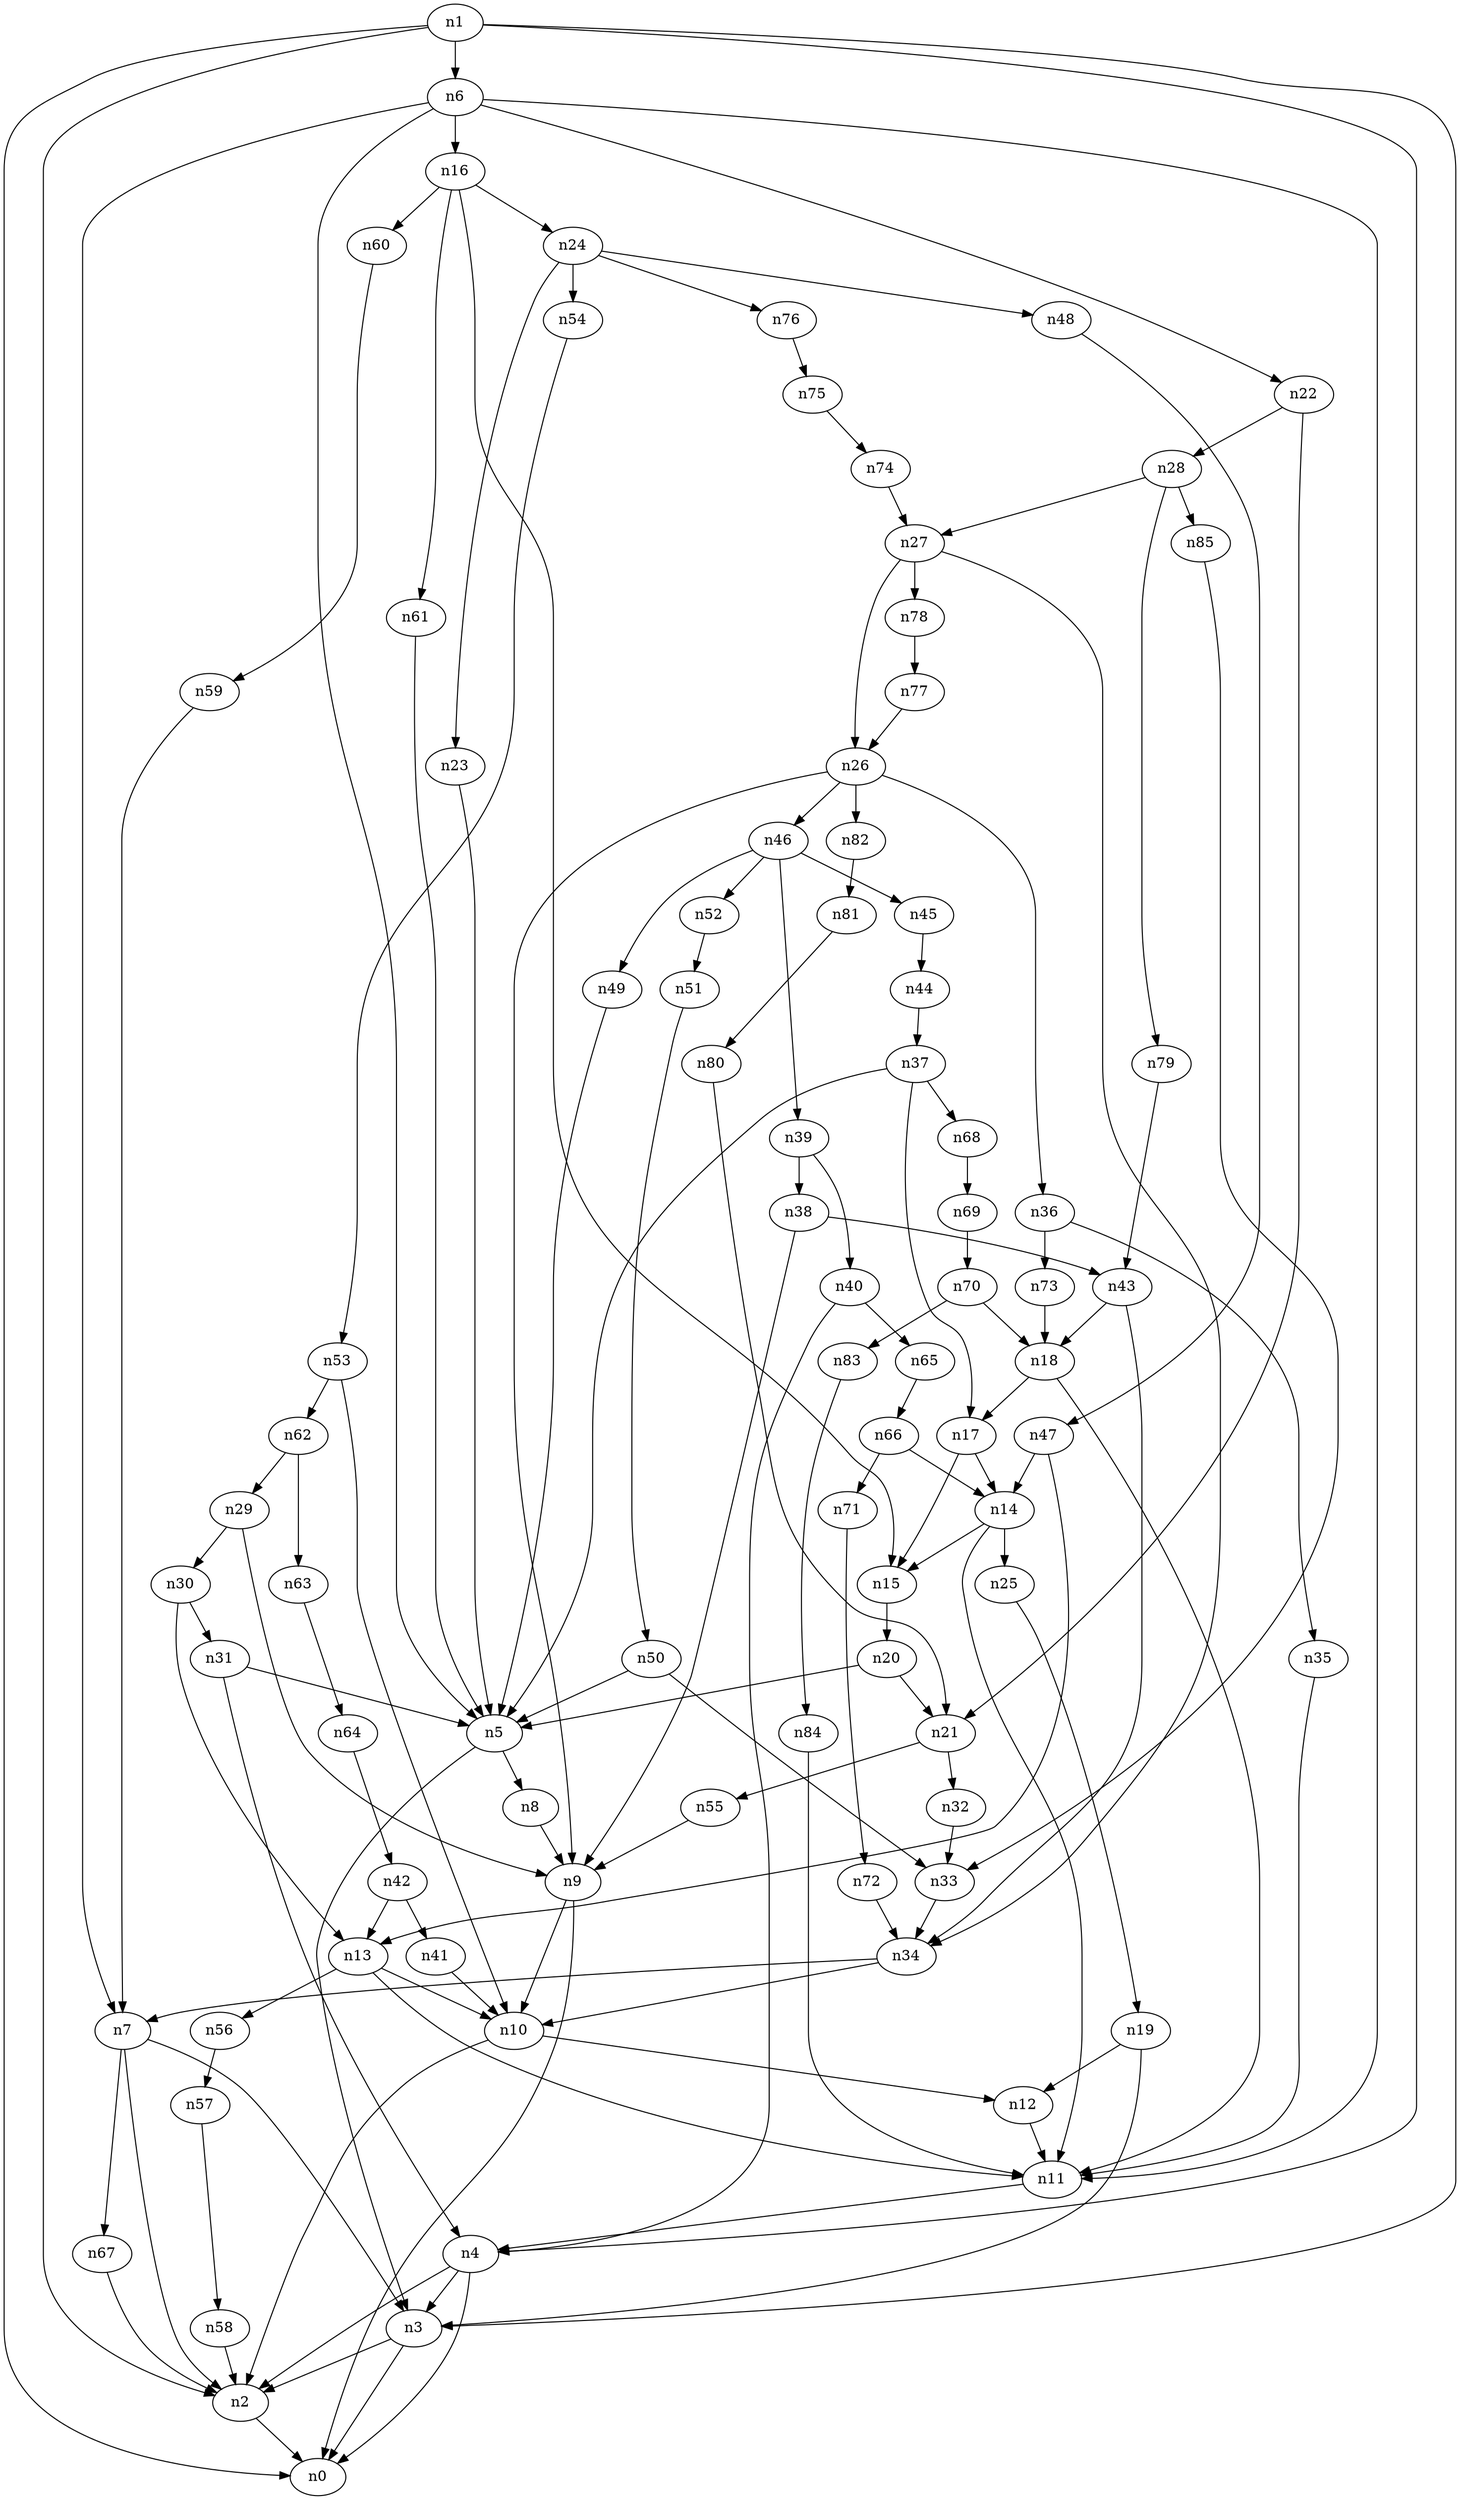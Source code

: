 digraph G {
	n1 -> n0	 [_graphml_id=e0];
	n1 -> n2	 [_graphml_id=e1];
	n1 -> n3	 [_graphml_id=e6];
	n1 -> n4	 [_graphml_id=e9];
	n1 -> n6	 [_graphml_id=e12];
	n2 -> n0	 [_graphml_id=e5];
	n3 -> n0	 [_graphml_id=e8];
	n3 -> n2	 [_graphml_id=e2];
	n4 -> n0	 [_graphml_id=e4];
	n4 -> n2	 [_graphml_id=e7];
	n4 -> n3	 [_graphml_id=e3];
	n5 -> n3	 [_graphml_id=e10];
	n5 -> n8	 [_graphml_id=e16];
	n6 -> n5	 [_graphml_id=e11];
	n6 -> n7	 [_graphml_id=e15];
	n6 -> n11	 [_graphml_id=e35];
	n6 -> n16	 [_graphml_id=e29];
	n6 -> n22	 [_graphml_id=e39];
	n7 -> n2	 [_graphml_id=e14];
	n7 -> n3	 [_graphml_id=e13];
	n7 -> n67	 [_graphml_id=e114];
	n8 -> n9	 [_graphml_id=e17];
	n9 -> n0	 [_graphml_id=e25];
	n9 -> n10	 [_graphml_id=e18];
	n10 -> n2	 [_graphml_id=e19];
	n10 -> n12	 [_graphml_id=e22];
	n11 -> n4	 [_graphml_id=e20];
	n12 -> n11	 [_graphml_id=e21];
	n13 -> n10	 [_graphml_id=e24];
	n13 -> n11	 [_graphml_id=e23];
	n13 -> n56	 [_graphml_id=e96];
	n14 -> n11	 [_graphml_id=e26];
	n14 -> n15	 [_graphml_id=e27];
	n14 -> n25	 [_graphml_id=e44];
	n15 -> n20	 [_graphml_id=e45];
	n16 -> n15	 [_graphml_id=e28];
	n16 -> n24	 [_graphml_id=e42];
	n16 -> n60	 [_graphml_id=e102];
	n16 -> n61	 [_graphml_id=e104];
	n17 -> n14	 [_graphml_id=e65];
	n17 -> n15	 [_graphml_id=e30];
	n18 -> n11	 [_graphml_id=e32];
	n18 -> n17	 [_graphml_id=e31];
	n19 -> n3	 [_graphml_id=e33];
	n19 -> n12	 [_graphml_id=e34];
	n20 -> n5	 [_graphml_id=e36];
	n20 -> n21	 [_graphml_id=e37];
	n21 -> n32	 [_graphml_id=e56];
	n21 -> n55	 [_graphml_id=e94];
	n22 -> n21	 [_graphml_id=e38];
	n22 -> n28	 [_graphml_id=e49];
	n23 -> n5	 [_graphml_id=e40];
	n24 -> n23	 [_graphml_id=e41];
	n24 -> n48	 [_graphml_id=e82];
	n24 -> n54	 [_graphml_id=e92];
	n24 -> n76	 [_graphml_id=e129];
	n25 -> n19	 [_graphml_id=e43];
	n26 -> n9	 [_graphml_id=e46];
	n26 -> n36	 [_graphml_id=e62];
	n26 -> n46	 [_graphml_id=e79];
	n26 -> n82	 [_graphml_id=e139];
	n27 -> n26	 [_graphml_id=e47];
	n27 -> n34	 [_graphml_id=e115];
	n27 -> n78	 [_graphml_id=e132];
	n28 -> n27	 [_graphml_id=e48];
	n28 -> n79	 [_graphml_id=e134];
	n28 -> n85	 [_graphml_id=e144];
	n29 -> n9	 [_graphml_id=e50];
	n29 -> n30	 [_graphml_id=e51];
	n30 -> n13	 [_graphml_id=e52];
	n30 -> n31	 [_graphml_id=e55];
	n31 -> n4	 [_graphml_id=e53];
	n31 -> n5	 [_graphml_id=e54];
	n32 -> n33	 [_graphml_id=e57];
	n33 -> n34	 [_graphml_id=e58];
	n34 -> n7	 [_graphml_id=e85];
	n34 -> n10	 [_graphml_id=e59];
	n35 -> n11	 [_graphml_id=e60];
	n36 -> n35	 [_graphml_id=e61];
	n36 -> n73	 [_graphml_id=e123];
	n37 -> n5	 [_graphml_id=e64];
	n37 -> n17	 [_graphml_id=e63];
	n37 -> n68	 [_graphml_id=e116];
	n38 -> n9	 [_graphml_id=e66];
	n38 -> n43	 [_graphml_id=e73];
	n39 -> n38	 [_graphml_id=e67];
	n39 -> n40	 [_graphml_id=e68];
	n40 -> n4	 [_graphml_id=e69];
	n40 -> n65	 [_graphml_id=e110];
	n41 -> n10	 [_graphml_id=e70];
	n42 -> n13	 [_graphml_id=e72];
	n42 -> n41	 [_graphml_id=e71];
	n43 -> n18	 [_graphml_id=e74];
	n43 -> n34	 [_graphml_id=e75];
	n44 -> n37	 [_graphml_id=e76];
	n45 -> n44	 [_graphml_id=e77];
	n46 -> n39	 [_graphml_id=e95];
	n46 -> n45	 [_graphml_id=e78];
	n46 -> n49	 [_graphml_id=e83];
	n46 -> n52	 [_graphml_id=e89];
	n47 -> n13	 [_graphml_id=e80];
	n47 -> n14	 [_graphml_id=e135];
	n48 -> n47	 [_graphml_id=e81];
	n49 -> n5	 [_graphml_id=e84];
	n50 -> n5	 [_graphml_id=e105];
	n50 -> n33	 [_graphml_id=e86];
	n51 -> n50	 [_graphml_id=e87];
	n52 -> n51	 [_graphml_id=e88];
	n53 -> n10	 [_graphml_id=e90];
	n53 -> n62	 [_graphml_id=e125];
	n54 -> n53	 [_graphml_id=e91];
	n55 -> n9	 [_graphml_id=e93];
	n56 -> n57	 [_graphml_id=e97];
	n57 -> n58	 [_graphml_id=e98];
	n58 -> n2	 [_graphml_id=e99];
	n59 -> n7	 [_graphml_id=e100];
	n60 -> n59	 [_graphml_id=e101];
	n61 -> n5	 [_graphml_id=e103];
	n62 -> n29	 [_graphml_id=e106];
	n62 -> n63	 [_graphml_id=e107];
	n63 -> n64	 [_graphml_id=e108];
	n64 -> n42	 [_graphml_id=e109];
	n65 -> n66	 [_graphml_id=e111];
	n66 -> n14	 [_graphml_id=e112];
	n66 -> n71	 [_graphml_id=e120];
	n67 -> n2	 [_graphml_id=e113];
	n68 -> n69	 [_graphml_id=e117];
	n69 -> n70	 [_graphml_id=e118];
	n70 -> n18	 [_graphml_id=e119];
	n70 -> n83	 [_graphml_id=e140];
	n71 -> n72	 [_graphml_id=e121];
	n72 -> n34	 [_graphml_id=e122];
	n73 -> n18	 [_graphml_id=e124];
	n74 -> n27	 [_graphml_id=e126];
	n75 -> n74	 [_graphml_id=e127];
	n76 -> n75	 [_graphml_id=e128];
	n77 -> n26	 [_graphml_id=e130];
	n78 -> n77	 [_graphml_id=e131];
	n79 -> n43	 [_graphml_id=e133];
	n80 -> n21	 [_graphml_id=e136];
	n81 -> n80	 [_graphml_id=e137];
	n82 -> n81	 [_graphml_id=e138];
	n83 -> n84	 [_graphml_id=e141];
	n84 -> n11	 [_graphml_id=e142];
	n85 -> n33	 [_graphml_id=e143];
}

